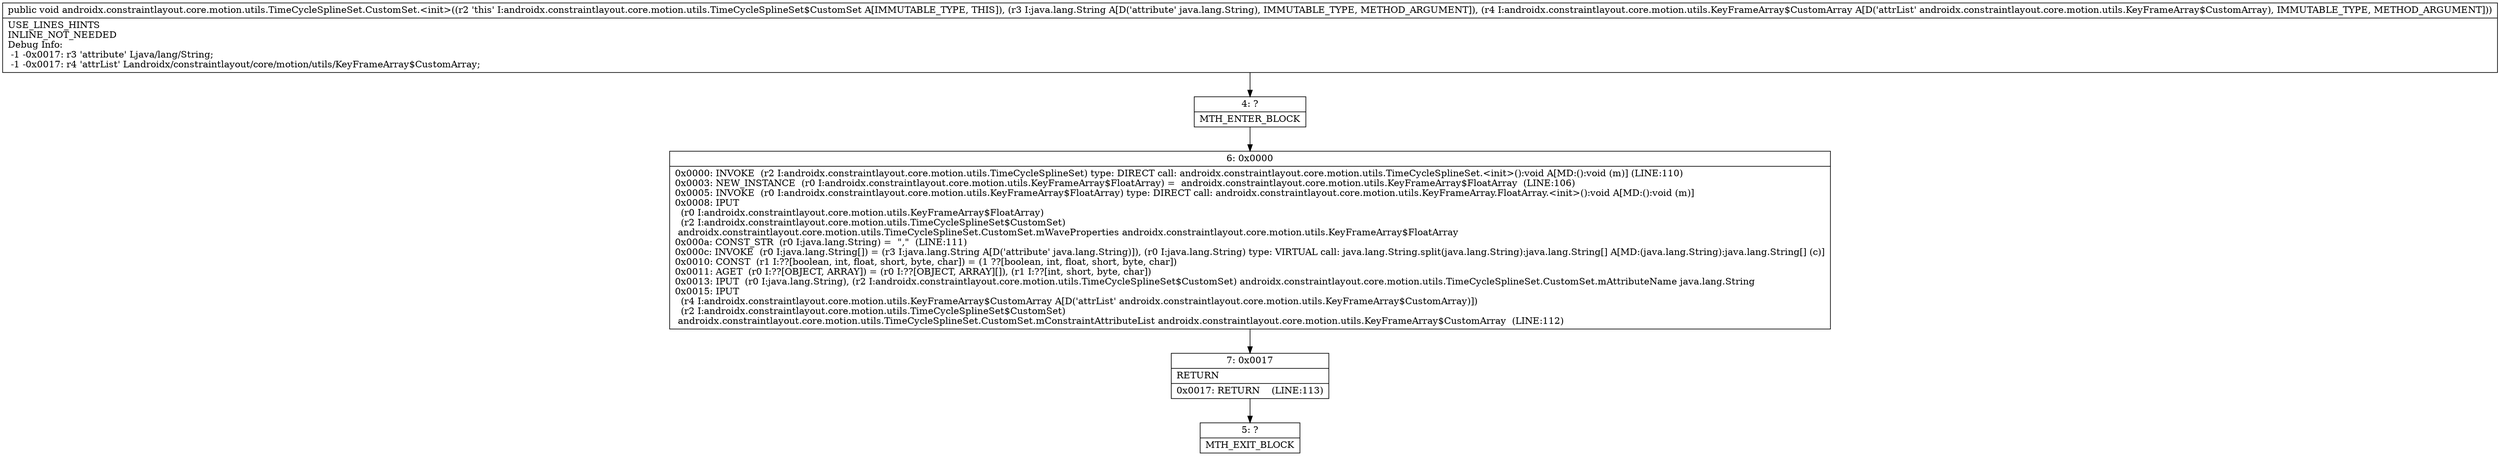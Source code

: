 digraph "CFG forandroidx.constraintlayout.core.motion.utils.TimeCycleSplineSet.CustomSet.\<init\>(Ljava\/lang\/String;Landroidx\/constraintlayout\/core\/motion\/utils\/KeyFrameArray$CustomArray;)V" {
Node_4 [shape=record,label="{4\:\ ?|MTH_ENTER_BLOCK\l}"];
Node_6 [shape=record,label="{6\:\ 0x0000|0x0000: INVOKE  (r2 I:androidx.constraintlayout.core.motion.utils.TimeCycleSplineSet) type: DIRECT call: androidx.constraintlayout.core.motion.utils.TimeCycleSplineSet.\<init\>():void A[MD:():void (m)] (LINE:110)\l0x0003: NEW_INSTANCE  (r0 I:androidx.constraintlayout.core.motion.utils.KeyFrameArray$FloatArray) =  androidx.constraintlayout.core.motion.utils.KeyFrameArray$FloatArray  (LINE:106)\l0x0005: INVOKE  (r0 I:androidx.constraintlayout.core.motion.utils.KeyFrameArray$FloatArray) type: DIRECT call: androidx.constraintlayout.core.motion.utils.KeyFrameArray.FloatArray.\<init\>():void A[MD:():void (m)]\l0x0008: IPUT  \l  (r0 I:androidx.constraintlayout.core.motion.utils.KeyFrameArray$FloatArray)\l  (r2 I:androidx.constraintlayout.core.motion.utils.TimeCycleSplineSet$CustomSet)\l androidx.constraintlayout.core.motion.utils.TimeCycleSplineSet.CustomSet.mWaveProperties androidx.constraintlayout.core.motion.utils.KeyFrameArray$FloatArray \l0x000a: CONST_STR  (r0 I:java.lang.String) =  \",\"  (LINE:111)\l0x000c: INVOKE  (r0 I:java.lang.String[]) = (r3 I:java.lang.String A[D('attribute' java.lang.String)]), (r0 I:java.lang.String) type: VIRTUAL call: java.lang.String.split(java.lang.String):java.lang.String[] A[MD:(java.lang.String):java.lang.String[] (c)]\l0x0010: CONST  (r1 I:??[boolean, int, float, short, byte, char]) = (1 ??[boolean, int, float, short, byte, char]) \l0x0011: AGET  (r0 I:??[OBJECT, ARRAY]) = (r0 I:??[OBJECT, ARRAY][]), (r1 I:??[int, short, byte, char]) \l0x0013: IPUT  (r0 I:java.lang.String), (r2 I:androidx.constraintlayout.core.motion.utils.TimeCycleSplineSet$CustomSet) androidx.constraintlayout.core.motion.utils.TimeCycleSplineSet.CustomSet.mAttributeName java.lang.String \l0x0015: IPUT  \l  (r4 I:androidx.constraintlayout.core.motion.utils.KeyFrameArray$CustomArray A[D('attrList' androidx.constraintlayout.core.motion.utils.KeyFrameArray$CustomArray)])\l  (r2 I:androidx.constraintlayout.core.motion.utils.TimeCycleSplineSet$CustomSet)\l androidx.constraintlayout.core.motion.utils.TimeCycleSplineSet.CustomSet.mConstraintAttributeList androidx.constraintlayout.core.motion.utils.KeyFrameArray$CustomArray  (LINE:112)\l}"];
Node_7 [shape=record,label="{7\:\ 0x0017|RETURN\l|0x0017: RETURN    (LINE:113)\l}"];
Node_5 [shape=record,label="{5\:\ ?|MTH_EXIT_BLOCK\l}"];
MethodNode[shape=record,label="{public void androidx.constraintlayout.core.motion.utils.TimeCycleSplineSet.CustomSet.\<init\>((r2 'this' I:androidx.constraintlayout.core.motion.utils.TimeCycleSplineSet$CustomSet A[IMMUTABLE_TYPE, THIS]), (r3 I:java.lang.String A[D('attribute' java.lang.String), IMMUTABLE_TYPE, METHOD_ARGUMENT]), (r4 I:androidx.constraintlayout.core.motion.utils.KeyFrameArray$CustomArray A[D('attrList' androidx.constraintlayout.core.motion.utils.KeyFrameArray$CustomArray), IMMUTABLE_TYPE, METHOD_ARGUMENT]))  | USE_LINES_HINTS\lINLINE_NOT_NEEDED\lDebug Info:\l  \-1 \-0x0017: r3 'attribute' Ljava\/lang\/String;\l  \-1 \-0x0017: r4 'attrList' Landroidx\/constraintlayout\/core\/motion\/utils\/KeyFrameArray$CustomArray;\l}"];
MethodNode -> Node_4;Node_4 -> Node_6;
Node_6 -> Node_7;
Node_7 -> Node_5;
}


